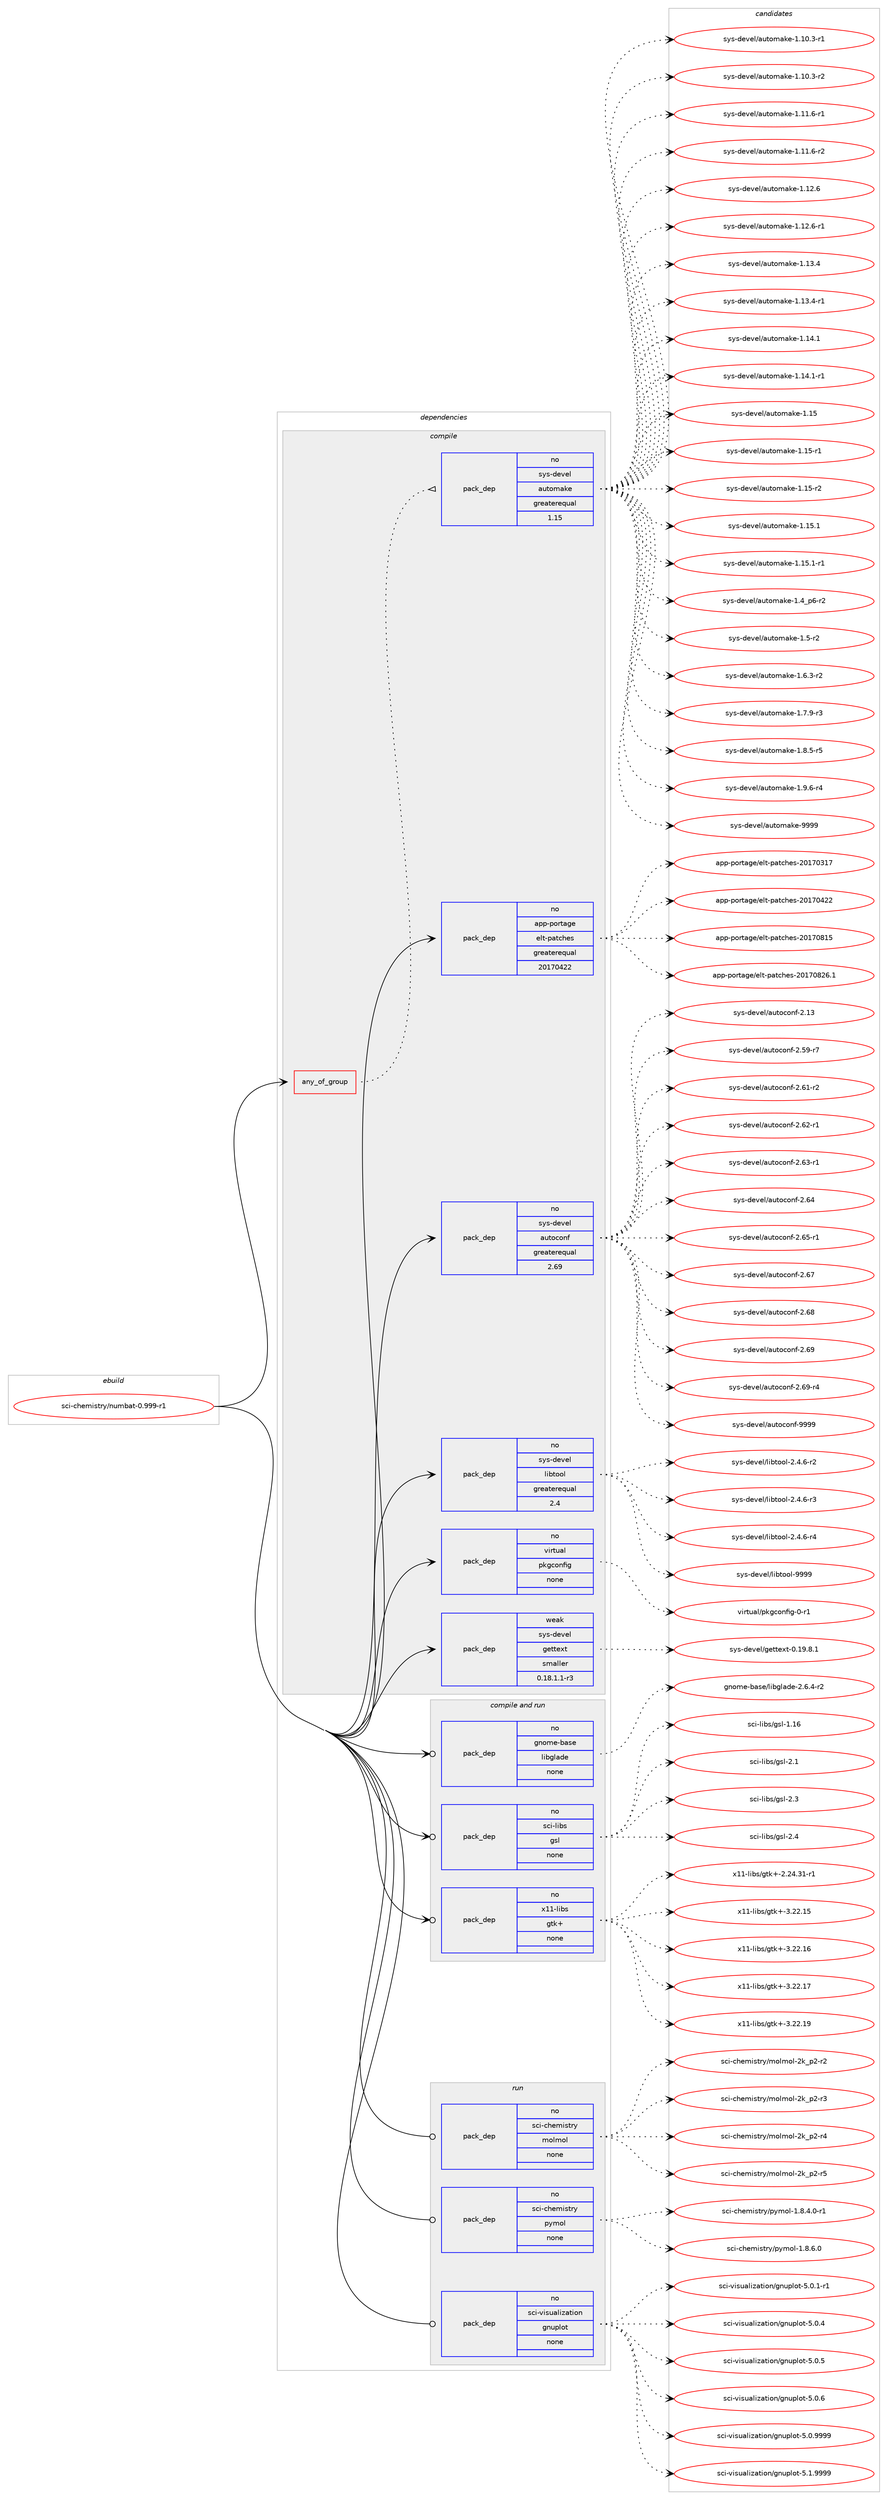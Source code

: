 digraph prolog {

# *************
# Graph options
# *************

newrank=true;
concentrate=true;
compound=true;
graph [rankdir=LR,fontname=Helvetica,fontsize=10,ranksep=1.5];#, ranksep=2.5, nodesep=0.2];
edge  [arrowhead=vee];
node  [fontname=Helvetica,fontsize=10];

# **********
# The ebuild
# **********

subgraph cluster_leftcol {
color=gray;
rank=same;
label=<<i>ebuild</i>>;
id [label="sci-chemistry/numbat-0.999-r1", color=red, width=4, href="../sci-chemistry/numbat-0.999-r1.svg"];
}

# ****************
# The dependencies
# ****************

subgraph cluster_midcol {
color=gray;
label=<<i>dependencies</i>>;
subgraph cluster_compile {
fillcolor="#eeeeee";
style=filled;
label=<<i>compile</i>>;
subgraph any7526 {
dependency446794 [label=<<TABLE BORDER="0" CELLBORDER="1" CELLSPACING="0" CELLPADDING="4"><TR><TD CELLPADDING="10">any_of_group</TD></TR></TABLE>>, shape=none, color=red];subgraph pack329333 {
dependency446795 [label=<<TABLE BORDER="0" CELLBORDER="1" CELLSPACING="0" CELLPADDING="4" WIDTH="220"><TR><TD ROWSPAN="6" CELLPADDING="30">pack_dep</TD></TR><TR><TD WIDTH="110">no</TD></TR><TR><TD>sys-devel</TD></TR><TR><TD>automake</TD></TR><TR><TD>greaterequal</TD></TR><TR><TD>1.15</TD></TR></TABLE>>, shape=none, color=blue];
}
dependency446794:e -> dependency446795:w [weight=20,style="dotted",arrowhead="oinv"];
}
id:e -> dependency446794:w [weight=20,style="solid",arrowhead="vee"];
subgraph pack329334 {
dependency446796 [label=<<TABLE BORDER="0" CELLBORDER="1" CELLSPACING="0" CELLPADDING="4" WIDTH="220"><TR><TD ROWSPAN="6" CELLPADDING="30">pack_dep</TD></TR><TR><TD WIDTH="110">no</TD></TR><TR><TD>app-portage</TD></TR><TR><TD>elt-patches</TD></TR><TR><TD>greaterequal</TD></TR><TR><TD>20170422</TD></TR></TABLE>>, shape=none, color=blue];
}
id:e -> dependency446796:w [weight=20,style="solid",arrowhead="vee"];
subgraph pack329335 {
dependency446797 [label=<<TABLE BORDER="0" CELLBORDER="1" CELLSPACING="0" CELLPADDING="4" WIDTH="220"><TR><TD ROWSPAN="6" CELLPADDING="30">pack_dep</TD></TR><TR><TD WIDTH="110">no</TD></TR><TR><TD>sys-devel</TD></TR><TR><TD>autoconf</TD></TR><TR><TD>greaterequal</TD></TR><TR><TD>2.69</TD></TR></TABLE>>, shape=none, color=blue];
}
id:e -> dependency446797:w [weight=20,style="solid",arrowhead="vee"];
subgraph pack329336 {
dependency446798 [label=<<TABLE BORDER="0" CELLBORDER="1" CELLSPACING="0" CELLPADDING="4" WIDTH="220"><TR><TD ROWSPAN="6" CELLPADDING="30">pack_dep</TD></TR><TR><TD WIDTH="110">no</TD></TR><TR><TD>sys-devel</TD></TR><TR><TD>libtool</TD></TR><TR><TD>greaterequal</TD></TR><TR><TD>2.4</TD></TR></TABLE>>, shape=none, color=blue];
}
id:e -> dependency446798:w [weight=20,style="solid",arrowhead="vee"];
subgraph pack329337 {
dependency446799 [label=<<TABLE BORDER="0" CELLBORDER="1" CELLSPACING="0" CELLPADDING="4" WIDTH="220"><TR><TD ROWSPAN="6" CELLPADDING="30">pack_dep</TD></TR><TR><TD WIDTH="110">no</TD></TR><TR><TD>virtual</TD></TR><TR><TD>pkgconfig</TD></TR><TR><TD>none</TD></TR><TR><TD></TD></TR></TABLE>>, shape=none, color=blue];
}
id:e -> dependency446799:w [weight=20,style="solid",arrowhead="vee"];
subgraph pack329338 {
dependency446800 [label=<<TABLE BORDER="0" CELLBORDER="1" CELLSPACING="0" CELLPADDING="4" WIDTH="220"><TR><TD ROWSPAN="6" CELLPADDING="30">pack_dep</TD></TR><TR><TD WIDTH="110">weak</TD></TR><TR><TD>sys-devel</TD></TR><TR><TD>gettext</TD></TR><TR><TD>smaller</TD></TR><TR><TD>0.18.1.1-r3</TD></TR></TABLE>>, shape=none, color=blue];
}
id:e -> dependency446800:w [weight=20,style="solid",arrowhead="vee"];
}
subgraph cluster_compileandrun {
fillcolor="#eeeeee";
style=filled;
label=<<i>compile and run</i>>;
subgraph pack329339 {
dependency446801 [label=<<TABLE BORDER="0" CELLBORDER="1" CELLSPACING="0" CELLPADDING="4" WIDTH="220"><TR><TD ROWSPAN="6" CELLPADDING="30">pack_dep</TD></TR><TR><TD WIDTH="110">no</TD></TR><TR><TD>gnome-base</TD></TR><TR><TD>libglade</TD></TR><TR><TD>none</TD></TR><TR><TD></TD></TR></TABLE>>, shape=none, color=blue];
}
id:e -> dependency446801:w [weight=20,style="solid",arrowhead="odotvee"];
subgraph pack329340 {
dependency446802 [label=<<TABLE BORDER="0" CELLBORDER="1" CELLSPACING="0" CELLPADDING="4" WIDTH="220"><TR><TD ROWSPAN="6" CELLPADDING="30">pack_dep</TD></TR><TR><TD WIDTH="110">no</TD></TR><TR><TD>sci-libs</TD></TR><TR><TD>gsl</TD></TR><TR><TD>none</TD></TR><TR><TD></TD></TR></TABLE>>, shape=none, color=blue];
}
id:e -> dependency446802:w [weight=20,style="solid",arrowhead="odotvee"];
subgraph pack329341 {
dependency446803 [label=<<TABLE BORDER="0" CELLBORDER="1" CELLSPACING="0" CELLPADDING="4" WIDTH="220"><TR><TD ROWSPAN="6" CELLPADDING="30">pack_dep</TD></TR><TR><TD WIDTH="110">no</TD></TR><TR><TD>x11-libs</TD></TR><TR><TD>gtk+</TD></TR><TR><TD>none</TD></TR><TR><TD></TD></TR></TABLE>>, shape=none, color=blue];
}
id:e -> dependency446803:w [weight=20,style="solid",arrowhead="odotvee"];
}
subgraph cluster_run {
fillcolor="#eeeeee";
style=filled;
label=<<i>run</i>>;
subgraph pack329342 {
dependency446804 [label=<<TABLE BORDER="0" CELLBORDER="1" CELLSPACING="0" CELLPADDING="4" WIDTH="220"><TR><TD ROWSPAN="6" CELLPADDING="30">pack_dep</TD></TR><TR><TD WIDTH="110">no</TD></TR><TR><TD>sci-chemistry</TD></TR><TR><TD>molmol</TD></TR><TR><TD>none</TD></TR><TR><TD></TD></TR></TABLE>>, shape=none, color=blue];
}
id:e -> dependency446804:w [weight=20,style="solid",arrowhead="odot"];
subgraph pack329343 {
dependency446805 [label=<<TABLE BORDER="0" CELLBORDER="1" CELLSPACING="0" CELLPADDING="4" WIDTH="220"><TR><TD ROWSPAN="6" CELLPADDING="30">pack_dep</TD></TR><TR><TD WIDTH="110">no</TD></TR><TR><TD>sci-chemistry</TD></TR><TR><TD>pymol</TD></TR><TR><TD>none</TD></TR><TR><TD></TD></TR></TABLE>>, shape=none, color=blue];
}
id:e -> dependency446805:w [weight=20,style="solid",arrowhead="odot"];
subgraph pack329344 {
dependency446806 [label=<<TABLE BORDER="0" CELLBORDER="1" CELLSPACING="0" CELLPADDING="4" WIDTH="220"><TR><TD ROWSPAN="6" CELLPADDING="30">pack_dep</TD></TR><TR><TD WIDTH="110">no</TD></TR><TR><TD>sci-visualization</TD></TR><TR><TD>gnuplot</TD></TR><TR><TD>none</TD></TR><TR><TD></TD></TR></TABLE>>, shape=none, color=blue];
}
id:e -> dependency446806:w [weight=20,style="solid",arrowhead="odot"];
}
}

# **************
# The candidates
# **************

subgraph cluster_choices {
rank=same;
color=gray;
label=<<i>candidates</i>>;

subgraph choice329333 {
color=black;
nodesep=1;
choice11512111545100101118101108479711711611110997107101454946494846514511449 [label="sys-devel/automake-1.10.3-r1", color=red, width=4,href="../sys-devel/automake-1.10.3-r1.svg"];
choice11512111545100101118101108479711711611110997107101454946494846514511450 [label="sys-devel/automake-1.10.3-r2", color=red, width=4,href="../sys-devel/automake-1.10.3-r2.svg"];
choice11512111545100101118101108479711711611110997107101454946494946544511449 [label="sys-devel/automake-1.11.6-r1", color=red, width=4,href="../sys-devel/automake-1.11.6-r1.svg"];
choice11512111545100101118101108479711711611110997107101454946494946544511450 [label="sys-devel/automake-1.11.6-r2", color=red, width=4,href="../sys-devel/automake-1.11.6-r2.svg"];
choice1151211154510010111810110847971171161111099710710145494649504654 [label="sys-devel/automake-1.12.6", color=red, width=4,href="../sys-devel/automake-1.12.6.svg"];
choice11512111545100101118101108479711711611110997107101454946495046544511449 [label="sys-devel/automake-1.12.6-r1", color=red, width=4,href="../sys-devel/automake-1.12.6-r1.svg"];
choice1151211154510010111810110847971171161111099710710145494649514652 [label="sys-devel/automake-1.13.4", color=red, width=4,href="../sys-devel/automake-1.13.4.svg"];
choice11512111545100101118101108479711711611110997107101454946495146524511449 [label="sys-devel/automake-1.13.4-r1", color=red, width=4,href="../sys-devel/automake-1.13.4-r1.svg"];
choice1151211154510010111810110847971171161111099710710145494649524649 [label="sys-devel/automake-1.14.1", color=red, width=4,href="../sys-devel/automake-1.14.1.svg"];
choice11512111545100101118101108479711711611110997107101454946495246494511449 [label="sys-devel/automake-1.14.1-r1", color=red, width=4,href="../sys-devel/automake-1.14.1-r1.svg"];
choice115121115451001011181011084797117116111109971071014549464953 [label="sys-devel/automake-1.15", color=red, width=4,href="../sys-devel/automake-1.15.svg"];
choice1151211154510010111810110847971171161111099710710145494649534511449 [label="sys-devel/automake-1.15-r1", color=red, width=4,href="../sys-devel/automake-1.15-r1.svg"];
choice1151211154510010111810110847971171161111099710710145494649534511450 [label="sys-devel/automake-1.15-r2", color=red, width=4,href="../sys-devel/automake-1.15-r2.svg"];
choice1151211154510010111810110847971171161111099710710145494649534649 [label="sys-devel/automake-1.15.1", color=red, width=4,href="../sys-devel/automake-1.15.1.svg"];
choice11512111545100101118101108479711711611110997107101454946495346494511449 [label="sys-devel/automake-1.15.1-r1", color=red, width=4,href="../sys-devel/automake-1.15.1-r1.svg"];
choice115121115451001011181011084797117116111109971071014549465295112544511450 [label="sys-devel/automake-1.4_p6-r2", color=red, width=4,href="../sys-devel/automake-1.4_p6-r2.svg"];
choice11512111545100101118101108479711711611110997107101454946534511450 [label="sys-devel/automake-1.5-r2", color=red, width=4,href="../sys-devel/automake-1.5-r2.svg"];
choice115121115451001011181011084797117116111109971071014549465446514511450 [label="sys-devel/automake-1.6.3-r2", color=red, width=4,href="../sys-devel/automake-1.6.3-r2.svg"];
choice115121115451001011181011084797117116111109971071014549465546574511451 [label="sys-devel/automake-1.7.9-r3", color=red, width=4,href="../sys-devel/automake-1.7.9-r3.svg"];
choice115121115451001011181011084797117116111109971071014549465646534511453 [label="sys-devel/automake-1.8.5-r5", color=red, width=4,href="../sys-devel/automake-1.8.5-r5.svg"];
choice115121115451001011181011084797117116111109971071014549465746544511452 [label="sys-devel/automake-1.9.6-r4", color=red, width=4,href="../sys-devel/automake-1.9.6-r4.svg"];
choice115121115451001011181011084797117116111109971071014557575757 [label="sys-devel/automake-9999", color=red, width=4,href="../sys-devel/automake-9999.svg"];
dependency446795:e -> choice11512111545100101118101108479711711611110997107101454946494846514511449:w [style=dotted,weight="100"];
dependency446795:e -> choice11512111545100101118101108479711711611110997107101454946494846514511450:w [style=dotted,weight="100"];
dependency446795:e -> choice11512111545100101118101108479711711611110997107101454946494946544511449:w [style=dotted,weight="100"];
dependency446795:e -> choice11512111545100101118101108479711711611110997107101454946494946544511450:w [style=dotted,weight="100"];
dependency446795:e -> choice1151211154510010111810110847971171161111099710710145494649504654:w [style=dotted,weight="100"];
dependency446795:e -> choice11512111545100101118101108479711711611110997107101454946495046544511449:w [style=dotted,weight="100"];
dependency446795:e -> choice1151211154510010111810110847971171161111099710710145494649514652:w [style=dotted,weight="100"];
dependency446795:e -> choice11512111545100101118101108479711711611110997107101454946495146524511449:w [style=dotted,weight="100"];
dependency446795:e -> choice1151211154510010111810110847971171161111099710710145494649524649:w [style=dotted,weight="100"];
dependency446795:e -> choice11512111545100101118101108479711711611110997107101454946495246494511449:w [style=dotted,weight="100"];
dependency446795:e -> choice115121115451001011181011084797117116111109971071014549464953:w [style=dotted,weight="100"];
dependency446795:e -> choice1151211154510010111810110847971171161111099710710145494649534511449:w [style=dotted,weight="100"];
dependency446795:e -> choice1151211154510010111810110847971171161111099710710145494649534511450:w [style=dotted,weight="100"];
dependency446795:e -> choice1151211154510010111810110847971171161111099710710145494649534649:w [style=dotted,weight="100"];
dependency446795:e -> choice11512111545100101118101108479711711611110997107101454946495346494511449:w [style=dotted,weight="100"];
dependency446795:e -> choice115121115451001011181011084797117116111109971071014549465295112544511450:w [style=dotted,weight="100"];
dependency446795:e -> choice11512111545100101118101108479711711611110997107101454946534511450:w [style=dotted,weight="100"];
dependency446795:e -> choice115121115451001011181011084797117116111109971071014549465446514511450:w [style=dotted,weight="100"];
dependency446795:e -> choice115121115451001011181011084797117116111109971071014549465546574511451:w [style=dotted,weight="100"];
dependency446795:e -> choice115121115451001011181011084797117116111109971071014549465646534511453:w [style=dotted,weight="100"];
dependency446795:e -> choice115121115451001011181011084797117116111109971071014549465746544511452:w [style=dotted,weight="100"];
dependency446795:e -> choice115121115451001011181011084797117116111109971071014557575757:w [style=dotted,weight="100"];
}
subgraph choice329334 {
color=black;
nodesep=1;
choice97112112451121111141169710310147101108116451129711699104101115455048495548514955 [label="app-portage/elt-patches-20170317", color=red, width=4,href="../app-portage/elt-patches-20170317.svg"];
choice97112112451121111141169710310147101108116451129711699104101115455048495548525050 [label="app-portage/elt-patches-20170422", color=red, width=4,href="../app-portage/elt-patches-20170422.svg"];
choice97112112451121111141169710310147101108116451129711699104101115455048495548564953 [label="app-portage/elt-patches-20170815", color=red, width=4,href="../app-portage/elt-patches-20170815.svg"];
choice971121124511211111411697103101471011081164511297116991041011154550484955485650544649 [label="app-portage/elt-patches-20170826.1", color=red, width=4,href="../app-portage/elt-patches-20170826.1.svg"];
dependency446796:e -> choice97112112451121111141169710310147101108116451129711699104101115455048495548514955:w [style=dotted,weight="100"];
dependency446796:e -> choice97112112451121111141169710310147101108116451129711699104101115455048495548525050:w [style=dotted,weight="100"];
dependency446796:e -> choice97112112451121111141169710310147101108116451129711699104101115455048495548564953:w [style=dotted,weight="100"];
dependency446796:e -> choice971121124511211111411697103101471011081164511297116991041011154550484955485650544649:w [style=dotted,weight="100"];
}
subgraph choice329335 {
color=black;
nodesep=1;
choice115121115451001011181011084797117116111991111101024550464951 [label="sys-devel/autoconf-2.13", color=red, width=4,href="../sys-devel/autoconf-2.13.svg"];
choice1151211154510010111810110847971171161119911111010245504653574511455 [label="sys-devel/autoconf-2.59-r7", color=red, width=4,href="../sys-devel/autoconf-2.59-r7.svg"];
choice1151211154510010111810110847971171161119911111010245504654494511450 [label="sys-devel/autoconf-2.61-r2", color=red, width=4,href="../sys-devel/autoconf-2.61-r2.svg"];
choice1151211154510010111810110847971171161119911111010245504654504511449 [label="sys-devel/autoconf-2.62-r1", color=red, width=4,href="../sys-devel/autoconf-2.62-r1.svg"];
choice1151211154510010111810110847971171161119911111010245504654514511449 [label="sys-devel/autoconf-2.63-r1", color=red, width=4,href="../sys-devel/autoconf-2.63-r1.svg"];
choice115121115451001011181011084797117116111991111101024550465452 [label="sys-devel/autoconf-2.64", color=red, width=4,href="../sys-devel/autoconf-2.64.svg"];
choice1151211154510010111810110847971171161119911111010245504654534511449 [label="sys-devel/autoconf-2.65-r1", color=red, width=4,href="../sys-devel/autoconf-2.65-r1.svg"];
choice115121115451001011181011084797117116111991111101024550465455 [label="sys-devel/autoconf-2.67", color=red, width=4,href="../sys-devel/autoconf-2.67.svg"];
choice115121115451001011181011084797117116111991111101024550465456 [label="sys-devel/autoconf-2.68", color=red, width=4,href="../sys-devel/autoconf-2.68.svg"];
choice115121115451001011181011084797117116111991111101024550465457 [label="sys-devel/autoconf-2.69", color=red, width=4,href="../sys-devel/autoconf-2.69.svg"];
choice1151211154510010111810110847971171161119911111010245504654574511452 [label="sys-devel/autoconf-2.69-r4", color=red, width=4,href="../sys-devel/autoconf-2.69-r4.svg"];
choice115121115451001011181011084797117116111991111101024557575757 [label="sys-devel/autoconf-9999", color=red, width=4,href="../sys-devel/autoconf-9999.svg"];
dependency446797:e -> choice115121115451001011181011084797117116111991111101024550464951:w [style=dotted,weight="100"];
dependency446797:e -> choice1151211154510010111810110847971171161119911111010245504653574511455:w [style=dotted,weight="100"];
dependency446797:e -> choice1151211154510010111810110847971171161119911111010245504654494511450:w [style=dotted,weight="100"];
dependency446797:e -> choice1151211154510010111810110847971171161119911111010245504654504511449:w [style=dotted,weight="100"];
dependency446797:e -> choice1151211154510010111810110847971171161119911111010245504654514511449:w [style=dotted,weight="100"];
dependency446797:e -> choice115121115451001011181011084797117116111991111101024550465452:w [style=dotted,weight="100"];
dependency446797:e -> choice1151211154510010111810110847971171161119911111010245504654534511449:w [style=dotted,weight="100"];
dependency446797:e -> choice115121115451001011181011084797117116111991111101024550465455:w [style=dotted,weight="100"];
dependency446797:e -> choice115121115451001011181011084797117116111991111101024550465456:w [style=dotted,weight="100"];
dependency446797:e -> choice115121115451001011181011084797117116111991111101024550465457:w [style=dotted,weight="100"];
dependency446797:e -> choice1151211154510010111810110847971171161119911111010245504654574511452:w [style=dotted,weight="100"];
dependency446797:e -> choice115121115451001011181011084797117116111991111101024557575757:w [style=dotted,weight="100"];
}
subgraph choice329336 {
color=black;
nodesep=1;
choice1151211154510010111810110847108105981161111111084550465246544511450 [label="sys-devel/libtool-2.4.6-r2", color=red, width=4,href="../sys-devel/libtool-2.4.6-r2.svg"];
choice1151211154510010111810110847108105981161111111084550465246544511451 [label="sys-devel/libtool-2.4.6-r3", color=red, width=4,href="../sys-devel/libtool-2.4.6-r3.svg"];
choice1151211154510010111810110847108105981161111111084550465246544511452 [label="sys-devel/libtool-2.4.6-r4", color=red, width=4,href="../sys-devel/libtool-2.4.6-r4.svg"];
choice1151211154510010111810110847108105981161111111084557575757 [label="sys-devel/libtool-9999", color=red, width=4,href="../sys-devel/libtool-9999.svg"];
dependency446798:e -> choice1151211154510010111810110847108105981161111111084550465246544511450:w [style=dotted,weight="100"];
dependency446798:e -> choice1151211154510010111810110847108105981161111111084550465246544511451:w [style=dotted,weight="100"];
dependency446798:e -> choice1151211154510010111810110847108105981161111111084550465246544511452:w [style=dotted,weight="100"];
dependency446798:e -> choice1151211154510010111810110847108105981161111111084557575757:w [style=dotted,weight="100"];
}
subgraph choice329337 {
color=black;
nodesep=1;
choice11810511411611797108471121071039911111010210510345484511449 [label="virtual/pkgconfig-0-r1", color=red, width=4,href="../virtual/pkgconfig-0-r1.svg"];
dependency446799:e -> choice11810511411611797108471121071039911111010210510345484511449:w [style=dotted,weight="100"];
}
subgraph choice329338 {
color=black;
nodesep=1;
choice1151211154510010111810110847103101116116101120116454846495746564649 [label="sys-devel/gettext-0.19.8.1", color=red, width=4,href="../sys-devel/gettext-0.19.8.1.svg"];
dependency446800:e -> choice1151211154510010111810110847103101116116101120116454846495746564649:w [style=dotted,weight="100"];
}
subgraph choice329339 {
color=black;
nodesep=1;
choice1031101111091014598971151014710810598103108971001014550465446524511450 [label="gnome-base/libglade-2.6.4-r2", color=red, width=4,href="../gnome-base/libglade-2.6.4-r2.svg"];
dependency446801:e -> choice1031101111091014598971151014710810598103108971001014550465446524511450:w [style=dotted,weight="100"];
}
subgraph choice329340 {
color=black;
nodesep=1;
choice115991054510810598115471031151084549464954 [label="sci-libs/gsl-1.16", color=red, width=4,href="../sci-libs/gsl-1.16.svg"];
choice1159910545108105981154710311510845504649 [label="sci-libs/gsl-2.1", color=red, width=4,href="../sci-libs/gsl-2.1.svg"];
choice1159910545108105981154710311510845504651 [label="sci-libs/gsl-2.3", color=red, width=4,href="../sci-libs/gsl-2.3.svg"];
choice1159910545108105981154710311510845504652 [label="sci-libs/gsl-2.4", color=red, width=4,href="../sci-libs/gsl-2.4.svg"];
dependency446802:e -> choice115991054510810598115471031151084549464954:w [style=dotted,weight="100"];
dependency446802:e -> choice1159910545108105981154710311510845504649:w [style=dotted,weight="100"];
dependency446802:e -> choice1159910545108105981154710311510845504651:w [style=dotted,weight="100"];
dependency446802:e -> choice1159910545108105981154710311510845504652:w [style=dotted,weight="100"];
}
subgraph choice329341 {
color=black;
nodesep=1;
choice12049494510810598115471031161074345504650524651494511449 [label="x11-libs/gtk+-2.24.31-r1", color=red, width=4,href="../x11-libs/gtk+-2.24.31-r1.svg"];
choice1204949451081059811547103116107434551465050464953 [label="x11-libs/gtk+-3.22.15", color=red, width=4,href="../x11-libs/gtk+-3.22.15.svg"];
choice1204949451081059811547103116107434551465050464954 [label="x11-libs/gtk+-3.22.16", color=red, width=4,href="../x11-libs/gtk+-3.22.16.svg"];
choice1204949451081059811547103116107434551465050464955 [label="x11-libs/gtk+-3.22.17", color=red, width=4,href="../x11-libs/gtk+-3.22.17.svg"];
choice1204949451081059811547103116107434551465050464957 [label="x11-libs/gtk+-3.22.19", color=red, width=4,href="../x11-libs/gtk+-3.22.19.svg"];
dependency446803:e -> choice12049494510810598115471031161074345504650524651494511449:w [style=dotted,weight="100"];
dependency446803:e -> choice1204949451081059811547103116107434551465050464953:w [style=dotted,weight="100"];
dependency446803:e -> choice1204949451081059811547103116107434551465050464954:w [style=dotted,weight="100"];
dependency446803:e -> choice1204949451081059811547103116107434551465050464955:w [style=dotted,weight="100"];
dependency446803:e -> choice1204949451081059811547103116107434551465050464957:w [style=dotted,weight="100"];
}
subgraph choice329342 {
color=black;
nodesep=1;
choice11599105459910410110910511511611412147109111108109111108455010795112504511450 [label="sci-chemistry/molmol-2k_p2-r2", color=red, width=4,href="../sci-chemistry/molmol-2k_p2-r2.svg"];
choice11599105459910410110910511511611412147109111108109111108455010795112504511451 [label="sci-chemistry/molmol-2k_p2-r3", color=red, width=4,href="../sci-chemistry/molmol-2k_p2-r3.svg"];
choice11599105459910410110910511511611412147109111108109111108455010795112504511452 [label="sci-chemistry/molmol-2k_p2-r4", color=red, width=4,href="../sci-chemistry/molmol-2k_p2-r4.svg"];
choice11599105459910410110910511511611412147109111108109111108455010795112504511453 [label="sci-chemistry/molmol-2k_p2-r5", color=red, width=4,href="../sci-chemistry/molmol-2k_p2-r5.svg"];
dependency446804:e -> choice11599105459910410110910511511611412147109111108109111108455010795112504511450:w [style=dotted,weight="100"];
dependency446804:e -> choice11599105459910410110910511511611412147109111108109111108455010795112504511451:w [style=dotted,weight="100"];
dependency446804:e -> choice11599105459910410110910511511611412147109111108109111108455010795112504511452:w [style=dotted,weight="100"];
dependency446804:e -> choice11599105459910410110910511511611412147109111108109111108455010795112504511453:w [style=dotted,weight="100"];
}
subgraph choice329343 {
color=black;
nodesep=1;
choice1159910545991041011091051151161141214711212110911110845494656465246484511449 [label="sci-chemistry/pymol-1.8.4.0-r1", color=red, width=4,href="../sci-chemistry/pymol-1.8.4.0-r1.svg"];
choice115991054599104101109105115116114121471121211091111084549465646544648 [label="sci-chemistry/pymol-1.8.6.0", color=red, width=4,href="../sci-chemistry/pymol-1.8.6.0.svg"];
dependency446805:e -> choice1159910545991041011091051151161141214711212110911110845494656465246484511449:w [style=dotted,weight="100"];
dependency446805:e -> choice115991054599104101109105115116114121471121211091111084549465646544648:w [style=dotted,weight="100"];
}
subgraph choice329344 {
color=black;
nodesep=1;
choice11599105451181051151179710810512297116105111110471031101171121081111164553464846494511449 [label="sci-visualization/gnuplot-5.0.1-r1", color=red, width=4,href="../sci-visualization/gnuplot-5.0.1-r1.svg"];
choice1159910545118105115117971081051229711610511111047103110117112108111116455346484652 [label="sci-visualization/gnuplot-5.0.4", color=red, width=4,href="../sci-visualization/gnuplot-5.0.4.svg"];
choice1159910545118105115117971081051229711610511111047103110117112108111116455346484653 [label="sci-visualization/gnuplot-5.0.5", color=red, width=4,href="../sci-visualization/gnuplot-5.0.5.svg"];
choice1159910545118105115117971081051229711610511111047103110117112108111116455346484654 [label="sci-visualization/gnuplot-5.0.6", color=red, width=4,href="../sci-visualization/gnuplot-5.0.6.svg"];
choice1159910545118105115117971081051229711610511111047103110117112108111116455346484657575757 [label="sci-visualization/gnuplot-5.0.9999", color=red, width=4,href="../sci-visualization/gnuplot-5.0.9999.svg"];
choice1159910545118105115117971081051229711610511111047103110117112108111116455346494657575757 [label="sci-visualization/gnuplot-5.1.9999", color=red, width=4,href="../sci-visualization/gnuplot-5.1.9999.svg"];
dependency446806:e -> choice11599105451181051151179710810512297116105111110471031101171121081111164553464846494511449:w [style=dotted,weight="100"];
dependency446806:e -> choice1159910545118105115117971081051229711610511111047103110117112108111116455346484652:w [style=dotted,weight="100"];
dependency446806:e -> choice1159910545118105115117971081051229711610511111047103110117112108111116455346484653:w [style=dotted,weight="100"];
dependency446806:e -> choice1159910545118105115117971081051229711610511111047103110117112108111116455346484654:w [style=dotted,weight="100"];
dependency446806:e -> choice1159910545118105115117971081051229711610511111047103110117112108111116455346484657575757:w [style=dotted,weight="100"];
dependency446806:e -> choice1159910545118105115117971081051229711610511111047103110117112108111116455346494657575757:w [style=dotted,weight="100"];
}
}

}
